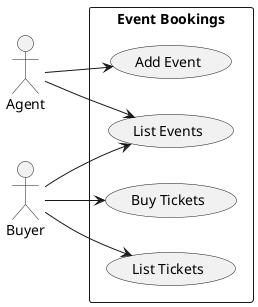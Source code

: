 @startuml event

left to right direction

:Agent: as Agent
:Buyer: as Buyer

rectangle "Event Bookings" {
    (List Events) as events
    (Add Event) as add
    (Buy Tickets) as buy
    (List Tickets) as tickets
    ' (List By Event Type) as list_type
}

Agent --> events 
Agent --> add 
Buyer --> events 
Buyer --> buy 
Buyer --> tickets


@enduml
